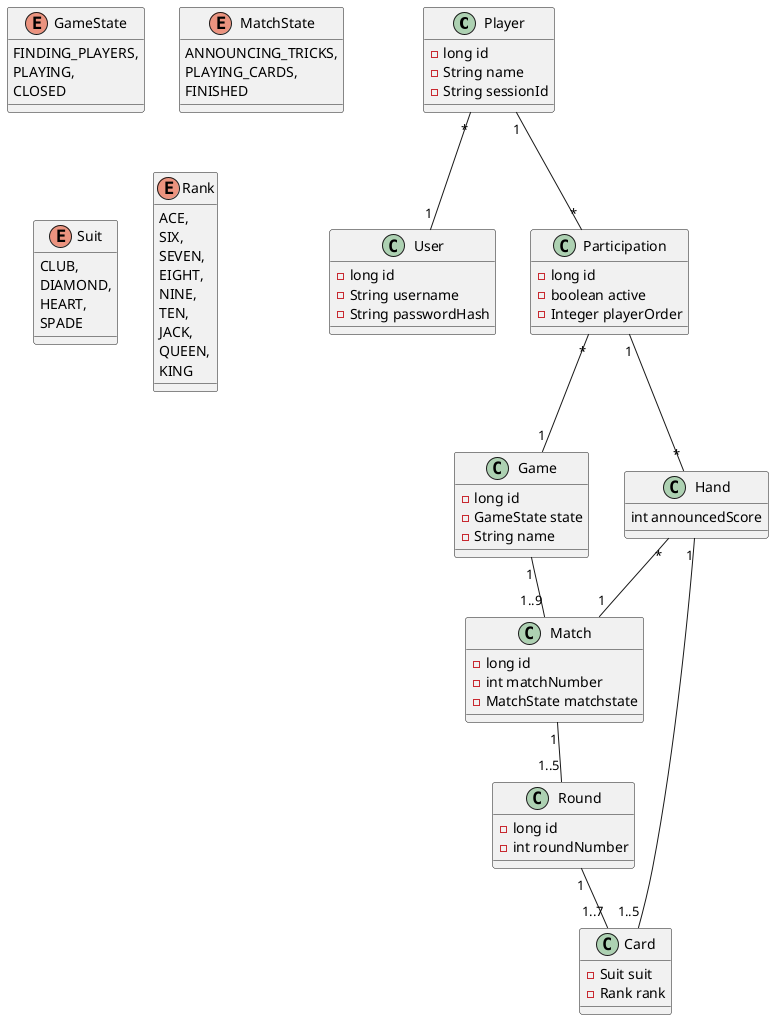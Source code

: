 @startuml
class Player {
    - long id
    - String name
    - String sessionId
}

class User {
    - long id
    - String username
    - String passwordHash
}

enum GameState {
    FINDING_PLAYERS,
    PLAYING,
    CLOSED
}

class Game {
    - long id
    - GameState state
    - String name
}

class Participation {
    - long id
    - boolean active
    - Integer playerOrder
}

class Match {
    - long id
    - int matchNumber
    - MatchState matchstate
}

enum MatchState {
    ANNOUNCING_TRICKS,
    PLAYING_CARDS,
    FINISHED
}

class Hand {
    int announcedScore
}


class Round {
    - long id
    - int roundNumber
}

class Card {
    - Suit suit
    - Rank rank
}

enum Suit {
    CLUB,
    DIAMOND,
    HEART,
    SPADE
}

enum Rank {
  ACE,
  SIX,
  SEVEN,
  EIGHT,
  NINE,
  TEN,
  JACK,
  QUEEN,
  KING
}

Player "*" -- "1" User
Player "1" -- "*" Participation

Participation "*" -- "1" Game
Participation "1" -- "*" Hand

Hand "*" -- "1" Match
Hand "1" -- "1..5" Card

Game "1" -- "1..9" Match

Match "1" -- "1..5" Round

Round "1" -- "1..7" Card

@enduml

